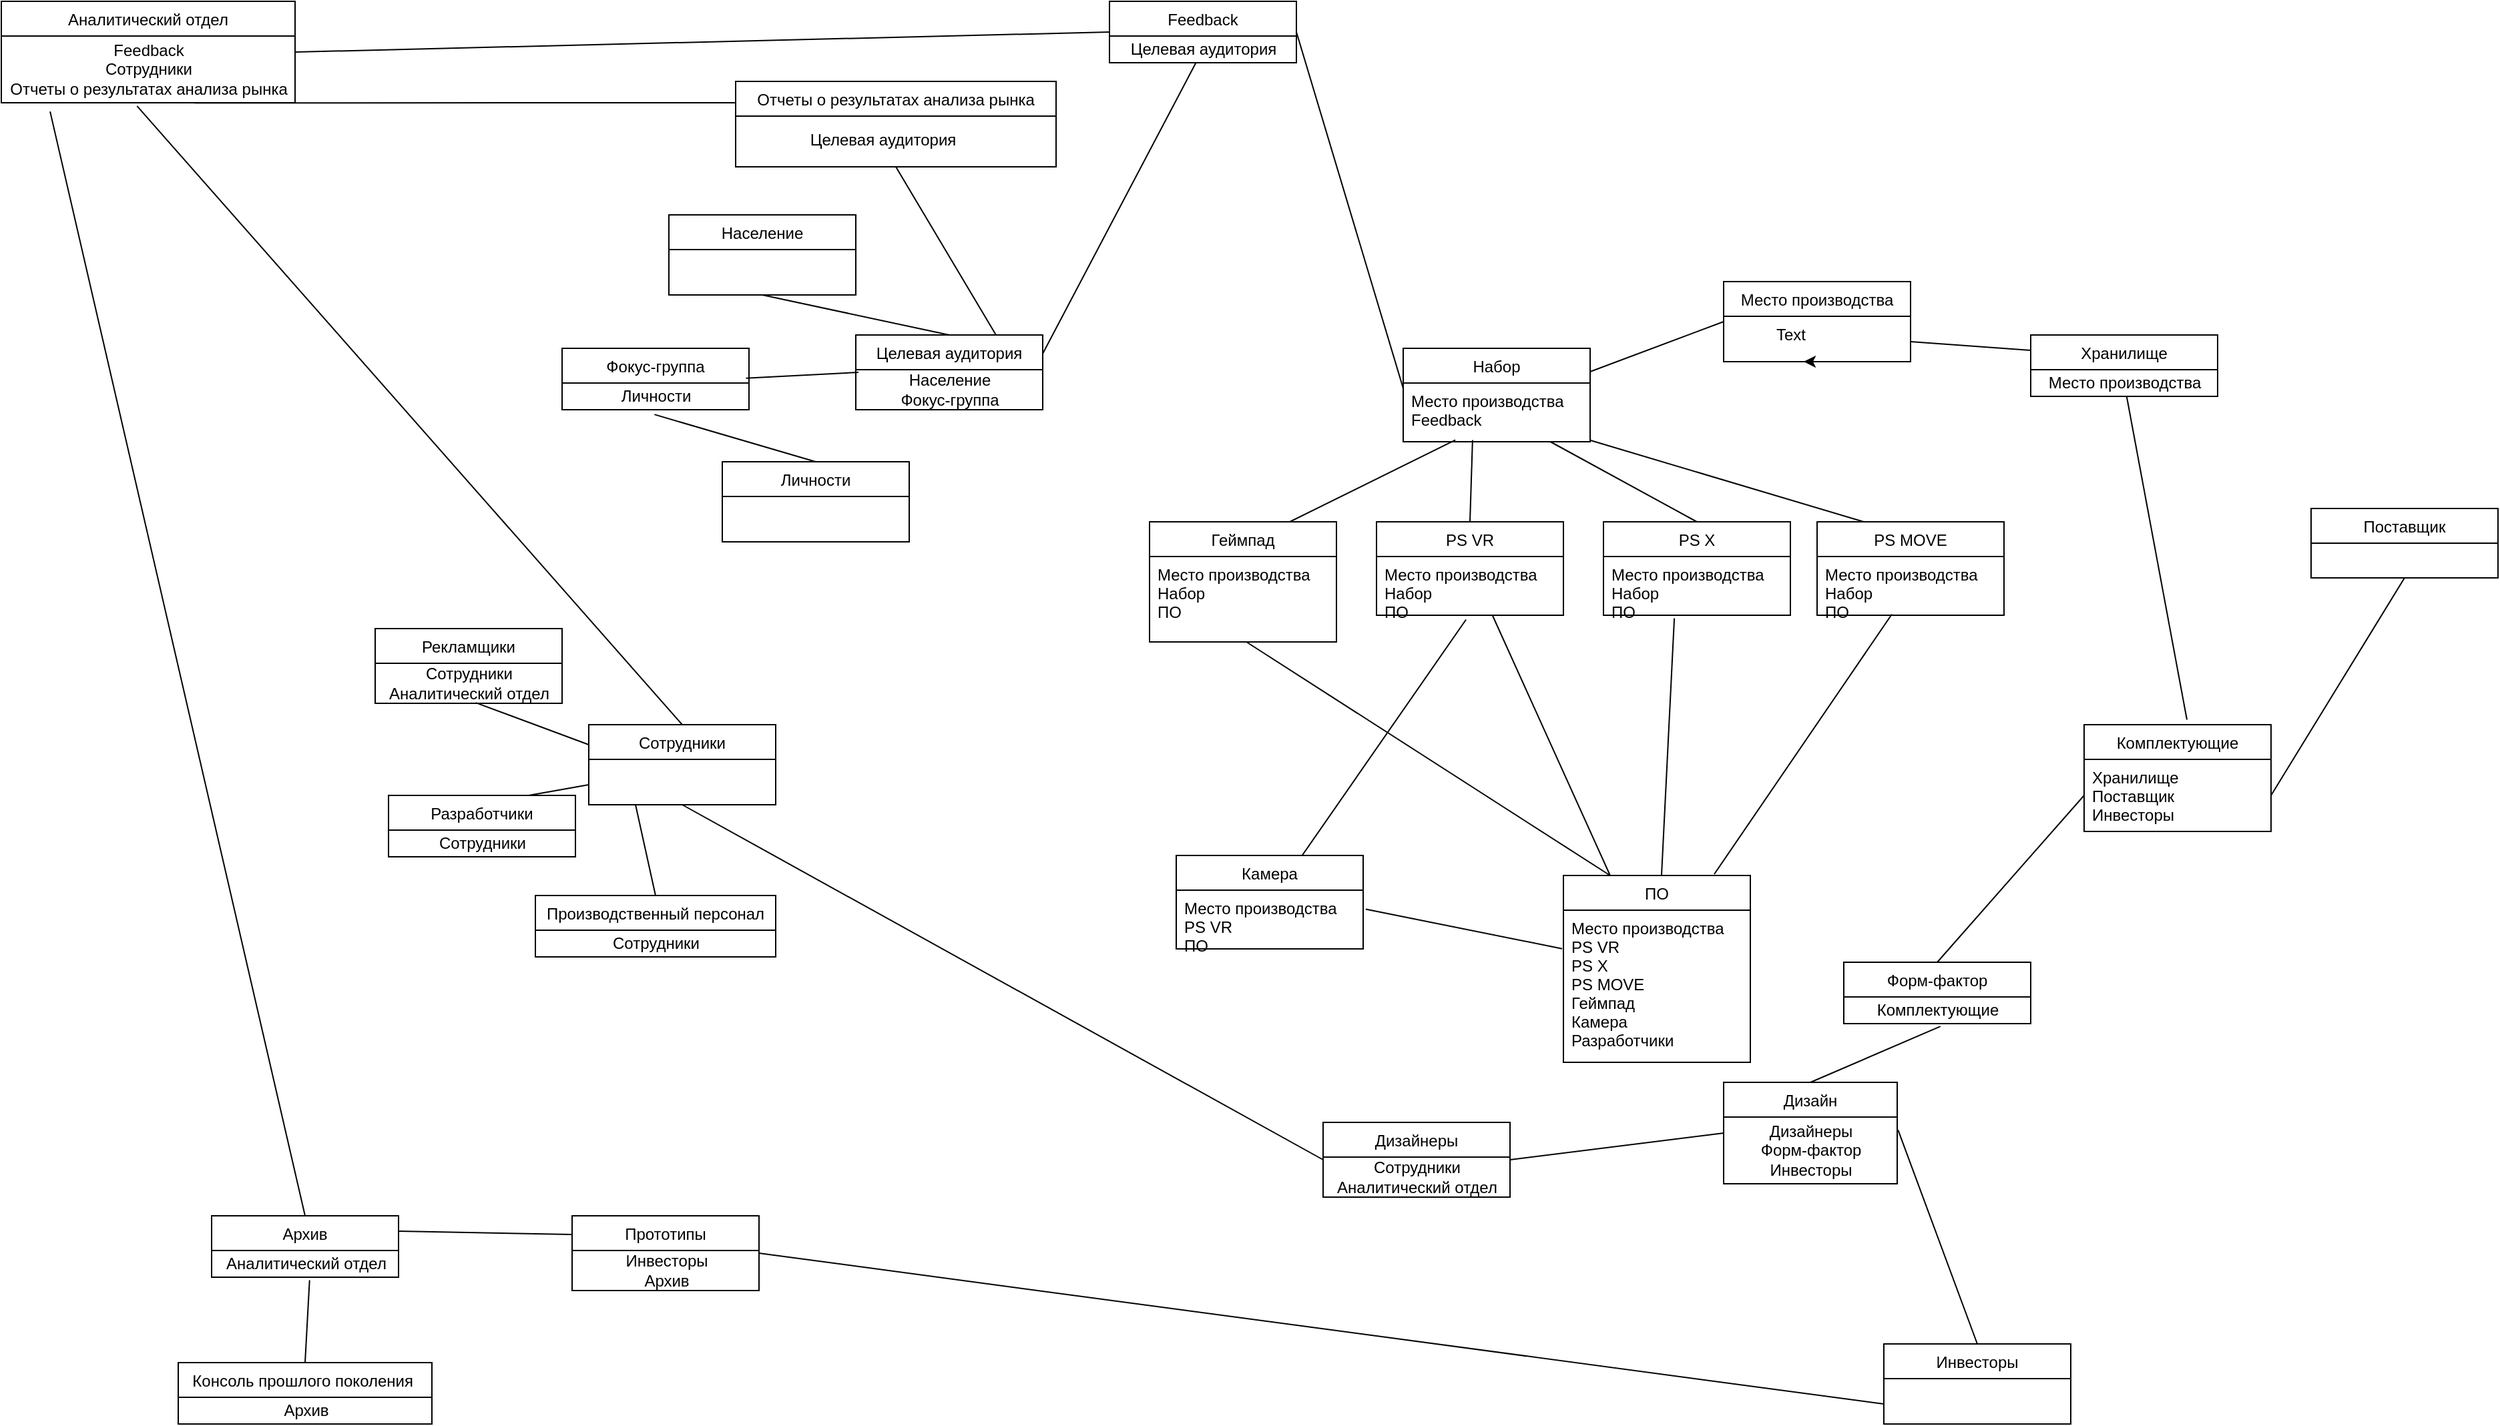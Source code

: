 <mxfile version="15.2.4" type="github">
  <diagram id="24gW2aaC1v7GGiUZ1pMK" name="Page-1">
    <mxGraphModel dx="4498" dy="2579" grid="1" gridSize="10" guides="1" tooltips="1" connect="1" arrows="1" fold="1" page="1" pageScale="1" pageWidth="827" pageHeight="1169" math="0" shadow="0">
      <root>
        <mxCell id="0" />
        <mxCell id="1" parent="0" />
        <mxCell id="wk1zh_JFjW3oBxZrR2lf-1" value="Набор" style="swimlane;fontStyle=0;childLayout=stackLayout;horizontal=1;startSize=26;fillColor=none;horizontalStack=0;resizeParent=1;resizeParentMax=0;resizeLast=0;collapsible=1;marginBottom=0;" parent="1" vertex="1">
          <mxGeometry x="200" y="100" width="140" height="70" as="geometry">
            <mxRectangle x="160" y="70" width="70" height="26" as="alternateBounds" />
          </mxGeometry>
        </mxCell>
        <mxCell id="wk1zh_JFjW3oBxZrR2lf-3" value="Место производства&#xa;Feedback" style="text;strokeColor=none;fillColor=none;align=left;verticalAlign=top;spacingLeft=4;spacingRight=4;overflow=hidden;rotatable=0;points=[[0,0.5],[1,0.5]];portConstraint=eastwest;" parent="wk1zh_JFjW3oBxZrR2lf-1" vertex="1">
          <mxGeometry y="26" width="140" height="44" as="geometry" />
        </mxCell>
        <mxCell id="wk1zh_JFjW3oBxZrR2lf-5" value="Геймпад" style="swimlane;fontStyle=0;childLayout=stackLayout;horizontal=1;startSize=26;fillColor=none;horizontalStack=0;resizeParent=1;resizeParentMax=0;resizeLast=0;collapsible=1;marginBottom=0;" parent="1" vertex="1">
          <mxGeometry x="10" y="230" width="140" height="90" as="geometry" />
        </mxCell>
        <mxCell id="wk1zh_JFjW3oBxZrR2lf-6" value="Место производства&#xa;Набор&#xa;ПО" style="text;strokeColor=none;fillColor=none;align=left;verticalAlign=top;spacingLeft=4;spacingRight=4;overflow=hidden;rotatable=0;points=[[0,0.5],[1,0.5]];portConstraint=eastwest;" parent="wk1zh_JFjW3oBxZrR2lf-5" vertex="1">
          <mxGeometry y="26" width="140" height="64" as="geometry" />
        </mxCell>
        <mxCell id="wk1zh_JFjW3oBxZrR2lf-7" value="PS VR" style="swimlane;fontStyle=0;childLayout=stackLayout;horizontal=1;startSize=26;fillColor=none;horizontalStack=0;resizeParent=1;resizeParentMax=0;resizeLast=0;collapsible=1;marginBottom=0;" parent="1" vertex="1">
          <mxGeometry x="180" y="230" width="140" height="70" as="geometry" />
        </mxCell>
        <mxCell id="wk1zh_JFjW3oBxZrR2lf-8" value="Место производства&#xa;Набор&#xa;ПО" style="text;strokeColor=none;fillColor=none;align=left;verticalAlign=top;spacingLeft=4;spacingRight=4;overflow=hidden;rotatable=0;points=[[0,0.5],[1,0.5]];portConstraint=eastwest;" parent="wk1zh_JFjW3oBxZrR2lf-7" vertex="1">
          <mxGeometry y="26" width="140" height="44" as="geometry" />
        </mxCell>
        <mxCell id="wk1zh_JFjW3oBxZrR2lf-9" value="PS X" style="swimlane;fontStyle=0;childLayout=stackLayout;horizontal=1;startSize=26;fillColor=none;horizontalStack=0;resizeParent=1;resizeParentMax=0;resizeLast=0;collapsible=1;marginBottom=0;" parent="1" vertex="1">
          <mxGeometry x="350" y="230" width="140" height="70" as="geometry" />
        </mxCell>
        <mxCell id="wk1zh_JFjW3oBxZrR2lf-10" value="Место производства&#xa;Набор&#xa;ПО" style="text;strokeColor=none;fillColor=none;align=left;verticalAlign=top;spacingLeft=4;spacingRight=4;overflow=hidden;rotatable=0;points=[[0,0.5],[1,0.5]];portConstraint=eastwest;" parent="wk1zh_JFjW3oBxZrR2lf-9" vertex="1">
          <mxGeometry y="26" width="140" height="44" as="geometry" />
        </mxCell>
        <mxCell id="wk1zh_JFjW3oBxZrR2lf-11" value="PS MOVE" style="swimlane;fontStyle=0;childLayout=stackLayout;horizontal=1;startSize=26;fillColor=none;horizontalStack=0;resizeParent=1;resizeParentMax=0;resizeLast=0;collapsible=1;marginBottom=0;" parent="1" vertex="1">
          <mxGeometry x="510" y="230" width="140" height="70" as="geometry" />
        </mxCell>
        <mxCell id="wk1zh_JFjW3oBxZrR2lf-12" value="Место производства&#xa;Набор&#xa;ПО" style="text;strokeColor=none;fillColor=none;align=left;verticalAlign=top;spacingLeft=4;spacingRight=4;overflow=hidden;rotatable=0;points=[[0,0.5],[1,0.5]];portConstraint=eastwest;" parent="wk1zh_JFjW3oBxZrR2lf-11" vertex="1">
          <mxGeometry y="26" width="140" height="44" as="geometry" />
        </mxCell>
        <mxCell id="wk1zh_JFjW3oBxZrR2lf-13" value="Камера" style="swimlane;fontStyle=0;childLayout=stackLayout;horizontal=1;startSize=26;fillColor=none;horizontalStack=0;resizeParent=1;resizeParentMax=0;resizeLast=0;collapsible=1;marginBottom=0;" parent="1" vertex="1">
          <mxGeometry x="30" y="480" width="140" height="70" as="geometry" />
        </mxCell>
        <mxCell id="wk1zh_JFjW3oBxZrR2lf-14" value="Место производства&#xa;PS VR&#xa;ПО" style="text;strokeColor=none;fillColor=none;align=left;verticalAlign=top;spacingLeft=4;spacingRight=4;overflow=hidden;rotatable=0;points=[[0,0.5],[1,0.5]];portConstraint=eastwest;" parent="wk1zh_JFjW3oBxZrR2lf-13" vertex="1">
          <mxGeometry y="26" width="140" height="44" as="geometry" />
        </mxCell>
        <mxCell id="wk1zh_JFjW3oBxZrR2lf-15" value="ПО" style="swimlane;fontStyle=0;childLayout=stackLayout;horizontal=1;startSize=26;fillColor=none;horizontalStack=0;resizeParent=1;resizeParentMax=0;resizeLast=0;collapsible=1;marginBottom=0;" parent="1" vertex="1">
          <mxGeometry x="320" y="495" width="140" height="140" as="geometry" />
        </mxCell>
        <mxCell id="wk1zh_JFjW3oBxZrR2lf-16" value="Место производства&#xa;PS VR&#xa;PS X&#xa;PS MOVE&#xa;Геймпад&#xa;Камера&#xa;Разработчики&#xa;" style="text;strokeColor=none;fillColor=none;align=left;verticalAlign=top;spacingLeft=4;spacingRight=4;overflow=hidden;rotatable=0;points=[[0,0.5],[1,0.5]];portConstraint=eastwest;" parent="wk1zh_JFjW3oBxZrR2lf-15" vertex="1">
          <mxGeometry y="26" width="140" height="114" as="geometry" />
        </mxCell>
        <mxCell id="wk1zh_JFjW3oBxZrR2lf-34" style="edgeStyle=orthogonalEdgeStyle;rounded=0;orthogonalLoop=1;jettySize=auto;html=1;exitX=0.5;exitY=1;exitDx=0;exitDy=0;" parent="1" source="wk1zh_JFjW3oBxZrR2lf-17" edge="1">
          <mxGeometry relative="1" as="geometry">
            <mxPoint x="500" y="110" as="targetPoint" />
          </mxGeometry>
        </mxCell>
        <mxCell id="wk1zh_JFjW3oBxZrR2lf-17" value="Место производства" style="swimlane;fontStyle=0;childLayout=stackLayout;horizontal=1;startSize=26;fillColor=none;horizontalStack=0;resizeParent=1;resizeParentMax=0;resizeLast=0;collapsible=1;marginBottom=0;" parent="1" vertex="1">
          <mxGeometry x="440" y="50" width="140" height="60" as="geometry" />
        </mxCell>
        <mxCell id="wk1zh_JFjW3oBxZrR2lf-20" value="Хранилище" style="swimlane;fontStyle=0;childLayout=stackLayout;horizontal=1;startSize=26;fillColor=none;horizontalStack=0;resizeParent=1;resizeParentMax=0;resizeLast=0;collapsible=1;marginBottom=0;" parent="1" vertex="1">
          <mxGeometry x="670" y="90" width="140" height="46" as="geometry" />
        </mxCell>
        <mxCell id="wk1zh_JFjW3oBxZrR2lf-21" value="Место производства" style="text;html=1;align=center;verticalAlign=middle;resizable=0;points=[];autosize=1;strokeColor=none;fillColor=none;" parent="wk1zh_JFjW3oBxZrR2lf-20" vertex="1">
          <mxGeometry y="26" width="140" height="20" as="geometry" />
        </mxCell>
        <mxCell id="wk1zh_JFjW3oBxZrR2lf-24" value="Комплектующие" style="swimlane;fontStyle=0;childLayout=stackLayout;horizontal=1;startSize=26;fillColor=none;horizontalStack=0;resizeParent=1;resizeParentMax=0;resizeLast=0;collapsible=1;marginBottom=0;" parent="1" vertex="1">
          <mxGeometry x="710" y="382" width="140" height="80" as="geometry" />
        </mxCell>
        <mxCell id="wk1zh_JFjW3oBxZrR2lf-25" value="Хранилище&#xa;Поставщик&#xa;Инвесторы" style="text;strokeColor=none;fillColor=none;align=left;verticalAlign=top;spacingLeft=4;spacingRight=4;overflow=hidden;rotatable=0;points=[[0,0.5],[1,0.5]];portConstraint=eastwest;" parent="wk1zh_JFjW3oBxZrR2lf-24" vertex="1">
          <mxGeometry y="26" width="140" height="54" as="geometry" />
        </mxCell>
        <mxCell id="wk1zh_JFjW3oBxZrR2lf-26" value="Поставщик" style="swimlane;fontStyle=0;childLayout=stackLayout;horizontal=1;startSize=26;fillColor=none;horizontalStack=0;resizeParent=1;resizeParentMax=0;resizeLast=0;collapsible=1;marginBottom=0;" parent="1" vertex="1">
          <mxGeometry x="880" y="220" width="140" height="52" as="geometry" />
        </mxCell>
        <mxCell id="wk1zh_JFjW3oBxZrR2lf-28" value="Форм-фактор" style="swimlane;fontStyle=0;childLayout=stackLayout;horizontal=1;startSize=26;fillColor=none;horizontalStack=0;resizeParent=1;resizeParentMax=0;resizeLast=0;collapsible=1;marginBottom=0;" parent="1" vertex="1">
          <mxGeometry x="530" y="560" width="140" height="46" as="geometry" />
        </mxCell>
        <mxCell id="Uil84AzYUFcc-cu5vtHI-4" value="Комплектующие" style="text;html=1;align=center;verticalAlign=middle;resizable=0;points=[];autosize=1;strokeColor=none;fillColor=none;" vertex="1" parent="wk1zh_JFjW3oBxZrR2lf-28">
          <mxGeometry y="26" width="140" height="20" as="geometry" />
        </mxCell>
        <mxCell id="wk1zh_JFjW3oBxZrR2lf-30" value="" style="endArrow=none;html=1;exitX=0.75;exitY=0;exitDx=0;exitDy=0;entryX=0.279;entryY=0.971;entryDx=0;entryDy=0;entryPerimeter=0;" parent="1" source="wk1zh_JFjW3oBxZrR2lf-5" target="wk1zh_JFjW3oBxZrR2lf-3" edge="1">
          <mxGeometry width="50" height="50" relative="1" as="geometry">
            <mxPoint x="270" y="430" as="sourcePoint" />
            <mxPoint x="320" y="380" as="targetPoint" />
          </mxGeometry>
        </mxCell>
        <mxCell id="wk1zh_JFjW3oBxZrR2lf-31" value="" style="endArrow=none;html=1;exitX=0.5;exitY=0;exitDx=0;exitDy=0;entryX=0.371;entryY=0.971;entryDx=0;entryDy=0;entryPerimeter=0;" parent="1" source="wk1zh_JFjW3oBxZrR2lf-7" target="wk1zh_JFjW3oBxZrR2lf-3" edge="1">
          <mxGeometry width="50" height="50" relative="1" as="geometry">
            <mxPoint x="125" y="240" as="sourcePoint" />
            <mxPoint x="249.06" y="181.246" as="targetPoint" />
          </mxGeometry>
        </mxCell>
        <mxCell id="wk1zh_JFjW3oBxZrR2lf-32" value="" style="endArrow=none;html=1;exitX=0.5;exitY=0;exitDx=0;exitDy=0;" parent="1" source="wk1zh_JFjW3oBxZrR2lf-9" target="wk1zh_JFjW3oBxZrR2lf-3" edge="1">
          <mxGeometry width="50" height="50" relative="1" as="geometry">
            <mxPoint x="135" y="250" as="sourcePoint" />
            <mxPoint x="259.06" y="191.246" as="targetPoint" />
          </mxGeometry>
        </mxCell>
        <mxCell id="wk1zh_JFjW3oBxZrR2lf-33" value="" style="endArrow=none;html=1;exitX=0.25;exitY=0;exitDx=0;exitDy=0;" parent="1" source="wk1zh_JFjW3oBxZrR2lf-11" target="wk1zh_JFjW3oBxZrR2lf-3" edge="1">
          <mxGeometry width="50" height="50" relative="1" as="geometry">
            <mxPoint x="145" y="260" as="sourcePoint" />
            <mxPoint x="269.06" y="201.246" as="targetPoint" />
          </mxGeometry>
        </mxCell>
        <mxCell id="wk1zh_JFjW3oBxZrR2lf-35" value="" style="endArrow=none;html=1;exitX=0.479;exitY=1.074;exitDx=0;exitDy=0;exitPerimeter=0;" parent="1" source="wk1zh_JFjW3oBxZrR2lf-8" target="wk1zh_JFjW3oBxZrR2lf-13" edge="1">
          <mxGeometry width="50" height="50" relative="1" as="geometry">
            <mxPoint x="155" y="270" as="sourcePoint" />
            <mxPoint x="279.06" y="211.246" as="targetPoint" />
          </mxGeometry>
        </mxCell>
        <mxCell id="wk1zh_JFjW3oBxZrR2lf-36" value="" style="endArrow=none;html=1;exitX=0.521;exitY=1.004;exitDx=0;exitDy=0;entryX=0.25;entryY=0;entryDx=0;entryDy=0;exitPerimeter=0;" parent="1" source="wk1zh_JFjW3oBxZrR2lf-6" target="wk1zh_JFjW3oBxZrR2lf-15" edge="1">
          <mxGeometry width="50" height="50" relative="1" as="geometry">
            <mxPoint x="165" y="280" as="sourcePoint" />
            <mxPoint x="289.06" y="221.246" as="targetPoint" />
          </mxGeometry>
        </mxCell>
        <mxCell id="wk1zh_JFjW3oBxZrR2lf-37" value="" style="endArrow=none;html=1;exitX=0.621;exitY=1.006;exitDx=0;exitDy=0;entryX=0.25;entryY=0;entryDx=0;entryDy=0;exitPerimeter=0;" parent="1" source="wk1zh_JFjW3oBxZrR2lf-8" target="wk1zh_JFjW3oBxZrR2lf-15" edge="1">
          <mxGeometry width="50" height="50" relative="1" as="geometry">
            <mxPoint x="175" y="290" as="sourcePoint" />
            <mxPoint x="299.06" y="231.246" as="targetPoint" />
          </mxGeometry>
        </mxCell>
        <mxCell id="wk1zh_JFjW3oBxZrR2lf-38" value="" style="endArrow=none;html=1;exitX=1.014;exitY=0.324;exitDx=0;exitDy=0;entryX=-0.007;entryY=0.253;entryDx=0;entryDy=0;entryPerimeter=0;exitPerimeter=0;" parent="1" source="wk1zh_JFjW3oBxZrR2lf-14" target="wk1zh_JFjW3oBxZrR2lf-16" edge="1">
          <mxGeometry width="50" height="50" relative="1" as="geometry">
            <mxPoint x="185" y="300" as="sourcePoint" />
            <mxPoint x="309.06" y="241.246" as="targetPoint" />
          </mxGeometry>
        </mxCell>
        <mxCell id="wk1zh_JFjW3oBxZrR2lf-39" value="" style="endArrow=none;html=1;entryX=0.379;entryY=1.051;entryDx=0;entryDy=0;entryPerimeter=0;" parent="1" source="wk1zh_JFjW3oBxZrR2lf-15" target="wk1zh_JFjW3oBxZrR2lf-10" edge="1">
          <mxGeometry width="50" height="50" relative="1" as="geometry">
            <mxPoint x="195" y="310" as="sourcePoint" />
            <mxPoint x="319.06" y="251.246" as="targetPoint" />
          </mxGeometry>
        </mxCell>
        <mxCell id="wk1zh_JFjW3oBxZrR2lf-40" value="" style="endArrow=none;html=1;exitX=0.807;exitY=-0.007;exitDx=0;exitDy=0;entryX=0.4;entryY=0.983;entryDx=0;entryDy=0;entryPerimeter=0;exitPerimeter=0;" parent="1" source="wk1zh_JFjW3oBxZrR2lf-15" target="wk1zh_JFjW3oBxZrR2lf-12" edge="1">
          <mxGeometry width="50" height="50" relative="1" as="geometry">
            <mxPoint x="205" y="320" as="sourcePoint" />
            <mxPoint x="329.06" y="261.246" as="targetPoint" />
          </mxGeometry>
        </mxCell>
        <mxCell id="wk1zh_JFjW3oBxZrR2lf-41" value="" style="endArrow=none;html=1;exitX=0;exitY=0.5;exitDx=0;exitDy=0;entryX=1;entryY=0.25;entryDx=0;entryDy=0;" parent="1" source="wk1zh_JFjW3oBxZrR2lf-17" target="wk1zh_JFjW3oBxZrR2lf-1" edge="1">
          <mxGeometry width="50" height="50" relative="1" as="geometry">
            <mxPoint x="215" y="330" as="sourcePoint" />
            <mxPoint x="339.06" y="271.246" as="targetPoint" />
          </mxGeometry>
        </mxCell>
        <mxCell id="wk1zh_JFjW3oBxZrR2lf-42" value="" style="endArrow=none;html=1;exitX=0;exitY=0.25;exitDx=0;exitDy=0;entryX=1;entryY=0.75;entryDx=0;entryDy=0;" parent="1" source="wk1zh_JFjW3oBxZrR2lf-20" target="wk1zh_JFjW3oBxZrR2lf-17" edge="1">
          <mxGeometry width="50" height="50" relative="1" as="geometry">
            <mxPoint x="225" y="340" as="sourcePoint" />
            <mxPoint x="349.06" y="281.246" as="targetPoint" />
          </mxGeometry>
        </mxCell>
        <mxCell id="wk1zh_JFjW3oBxZrR2lf-43" value="" style="endArrow=none;html=1;exitX=0.55;exitY=-0.047;exitDx=0;exitDy=0;exitPerimeter=0;" parent="1" source="wk1zh_JFjW3oBxZrR2lf-24" target="wk1zh_JFjW3oBxZrR2lf-21" edge="1">
          <mxGeometry width="50" height="50" relative="1" as="geometry">
            <mxPoint x="235" y="350" as="sourcePoint" />
            <mxPoint x="359.06" y="291.246" as="targetPoint" />
          </mxGeometry>
        </mxCell>
        <mxCell id="wk1zh_JFjW3oBxZrR2lf-44" value="" style="endArrow=none;html=1;entryX=1;entryY=0.5;entryDx=0;entryDy=0;exitX=0.5;exitY=1;exitDx=0;exitDy=0;" parent="1" source="wk1zh_JFjW3oBxZrR2lf-26" target="wk1zh_JFjW3oBxZrR2lf-25" edge="1">
          <mxGeometry width="50" height="50" relative="1" as="geometry">
            <mxPoint x="965" y="210" as="sourcePoint" />
            <mxPoint x="369.06" y="301.246" as="targetPoint" />
          </mxGeometry>
        </mxCell>
        <mxCell id="wk1zh_JFjW3oBxZrR2lf-45" value="Feedback" style="swimlane;fontStyle=0;childLayout=stackLayout;horizontal=1;startSize=26;fillColor=none;horizontalStack=0;resizeParent=1;resizeParentMax=0;resizeLast=0;collapsible=1;marginBottom=0;" parent="1" vertex="1">
          <mxGeometry x="-20" y="-160" width="140" height="46" as="geometry" />
        </mxCell>
        <mxCell id="Uil84AzYUFcc-cu5vtHI-38" value="Целевая аудитория" style="text;html=1;align=center;verticalAlign=middle;resizable=0;points=[];autosize=1;strokeColor=none;fillColor=none;" vertex="1" parent="wk1zh_JFjW3oBxZrR2lf-45">
          <mxGeometry y="26" width="140" height="20" as="geometry" />
        </mxCell>
        <mxCell id="wk1zh_JFjW3oBxZrR2lf-47" value="" style="endArrow=none;html=1;exitX=1;exitY=0.5;exitDx=0;exitDy=0;" parent="1" source="wk1zh_JFjW3oBxZrR2lf-45" edge="1">
          <mxGeometry width="50" height="50" relative="1" as="geometry">
            <mxPoint x="520" y="330" as="sourcePoint" />
            <mxPoint x="200" y="130" as="targetPoint" />
          </mxGeometry>
        </mxCell>
        <mxCell id="wk1zh_JFjW3oBxZrR2lf-50" value="" style="group" parent="1" vertex="1" connectable="0">
          <mxGeometry x="-850" y="-160" width="220" height="66" as="geometry" />
        </mxCell>
        <mxCell id="wk1zh_JFjW3oBxZrR2lf-48" value="Аналитический отдел" style="swimlane;fontStyle=0;childLayout=stackLayout;horizontal=1;startSize=26;fillColor=none;horizontalStack=0;resizeParent=1;resizeParentMax=0;resizeLast=0;collapsible=1;marginBottom=0;" parent="wk1zh_JFjW3oBxZrR2lf-50" vertex="1">
          <mxGeometry width="220" height="76" as="geometry" />
        </mxCell>
        <mxCell id="wk1zh_JFjW3oBxZrR2lf-49" value="Feedback&lt;br&gt;Сотрудники&lt;br&gt;Отчеты о результатах анализа рынка" style="text;html=1;align=center;verticalAlign=middle;resizable=0;points=[];autosize=1;strokeColor=none;fillColor=none;" parent="wk1zh_JFjW3oBxZrR2lf-48" vertex="1">
          <mxGeometry y="26" width="220" height="50" as="geometry" />
        </mxCell>
        <mxCell id="wk1zh_JFjW3oBxZrR2lf-51" value="" style="endArrow=none;html=1;exitX=1;exitY=0.5;exitDx=0;exitDy=0;entryX=0;entryY=0.5;entryDx=0;entryDy=0;" parent="1" source="wk1zh_JFjW3oBxZrR2lf-48" target="wk1zh_JFjW3oBxZrR2lf-45" edge="1">
          <mxGeometry width="50" height="50" relative="1" as="geometry">
            <mxPoint x="330" y="330" as="sourcePoint" />
            <mxPoint x="380" y="280" as="targetPoint" />
          </mxGeometry>
        </mxCell>
        <mxCell id="wk1zh_JFjW3oBxZrR2lf-52" value="" style="group" parent="1" vertex="1" connectable="0">
          <mxGeometry x="560" y="846" width="140" height="60" as="geometry" />
        </mxCell>
        <mxCell id="wk1zh_JFjW3oBxZrR2lf-53" value="Инвесторы" style="swimlane;fontStyle=0;childLayout=stackLayout;horizontal=1;startSize=26;fillColor=none;horizontalStack=0;resizeParent=1;resizeParentMax=0;resizeLast=0;collapsible=1;marginBottom=0;" parent="wk1zh_JFjW3oBxZrR2lf-52" vertex="1">
          <mxGeometry width="140" height="60" as="geometry" />
        </mxCell>
        <mxCell id="wk1zh_JFjW3oBxZrR2lf-55" value="" style="group" parent="1" vertex="1" connectable="0">
          <mxGeometry x="140" y="680" width="140" height="60" as="geometry" />
        </mxCell>
        <mxCell id="wk1zh_JFjW3oBxZrR2lf-56" value="Дизайнеры" style="swimlane;fontStyle=0;childLayout=stackLayout;horizontal=1;startSize=26;fillColor=none;horizontalStack=0;resizeParent=1;resizeParentMax=0;resizeLast=0;collapsible=1;marginBottom=0;" parent="wk1zh_JFjW3oBxZrR2lf-55" vertex="1">
          <mxGeometry width="140" height="56" as="geometry" />
        </mxCell>
        <mxCell id="Uil84AzYUFcc-cu5vtHI-12" value="Сотрудники&lt;br&gt;Аналитический отдел" style="text;html=1;align=center;verticalAlign=middle;resizable=0;points=[];autosize=1;strokeColor=none;fillColor=none;" vertex="1" parent="wk1zh_JFjW3oBxZrR2lf-56">
          <mxGeometry y="26" width="140" height="30" as="geometry" />
        </mxCell>
        <mxCell id="wk1zh_JFjW3oBxZrR2lf-57" value="" style="group" parent="1" vertex="1" connectable="0">
          <mxGeometry x="-422.5" y="750" width="140" height="60" as="geometry" />
        </mxCell>
        <mxCell id="wk1zh_JFjW3oBxZrR2lf-58" value="Прототипы" style="swimlane;fontStyle=0;childLayout=stackLayout;horizontal=1;startSize=26;fillColor=none;horizontalStack=0;resizeParent=1;resizeParentMax=0;resizeLast=0;collapsible=1;marginBottom=0;" parent="wk1zh_JFjW3oBxZrR2lf-57" vertex="1">
          <mxGeometry width="140" height="56" as="geometry" />
        </mxCell>
        <mxCell id="Uil84AzYUFcc-cu5vtHI-9" value="Инвесторы&lt;br&gt;Архив" style="text;html=1;align=center;verticalAlign=middle;resizable=0;points=[];autosize=1;strokeColor=none;fillColor=none;" vertex="1" parent="wk1zh_JFjW3oBxZrR2lf-58">
          <mxGeometry y="26" width="140" height="30" as="geometry" />
        </mxCell>
        <mxCell id="wk1zh_JFjW3oBxZrR2lf-60" value="" style="group" parent="1" vertex="1" connectable="0">
          <mxGeometry x="-410" y="382" width="140" height="60" as="geometry" />
        </mxCell>
        <mxCell id="wk1zh_JFjW3oBxZrR2lf-61" value="Сотрудники" style="swimlane;fontStyle=0;childLayout=stackLayout;horizontal=1;startSize=26;fillColor=none;horizontalStack=0;resizeParent=1;resizeParentMax=0;resizeLast=0;collapsible=1;marginBottom=0;" parent="wk1zh_JFjW3oBxZrR2lf-60" vertex="1">
          <mxGeometry width="140" height="60" as="geometry" />
        </mxCell>
        <mxCell id="Uil84AzYUFcc-cu5vtHI-5" value="" style="endArrow=none;html=1;exitX=0.5;exitY=0;exitDx=0;exitDy=0;entryX=0;entryY=0.5;entryDx=0;entryDy=0;" edge="1" parent="1" source="wk1zh_JFjW3oBxZrR2lf-28" target="wk1zh_JFjW3oBxZrR2lf-25">
          <mxGeometry width="50" height="50" relative="1" as="geometry">
            <mxPoint x="270" y="410" as="sourcePoint" />
            <mxPoint x="320" y="360" as="targetPoint" />
          </mxGeometry>
        </mxCell>
        <mxCell id="Uil84AzYUFcc-cu5vtHI-6" value="" style="group" vertex="1" connectable="0" parent="1">
          <mxGeometry x="440" y="650" width="140" height="90" as="geometry" />
        </mxCell>
        <mxCell id="wk1zh_JFjW3oBxZrR2lf-19" value="Дизайн" style="swimlane;fontStyle=0;childLayout=stackLayout;horizontal=1;startSize=26;fillColor=none;horizontalStack=0;resizeParent=1;resizeParentMax=0;resizeLast=0;collapsible=1;marginBottom=0;" parent="Uil84AzYUFcc-cu5vtHI-6" vertex="1">
          <mxGeometry width="130" height="76" as="geometry" />
        </mxCell>
        <mxCell id="Uil84AzYUFcc-cu5vtHI-3" value="Дизайнеры&lt;br&gt;Форм-фактор&lt;br&gt;Инвесторы" style="text;html=1;align=center;verticalAlign=middle;resizable=0;points=[];autosize=1;strokeColor=none;fillColor=none;" vertex="1" parent="wk1zh_JFjW3oBxZrR2lf-19">
          <mxGeometry y="26" width="130" height="50" as="geometry" />
        </mxCell>
        <mxCell id="Uil84AzYUFcc-cu5vtHI-7" value="" style="endArrow=none;html=1;entryX=0.517;entryY=1.103;entryDx=0;entryDy=0;entryPerimeter=0;exitX=0.5;exitY=0;exitDx=0;exitDy=0;" edge="1" parent="1" source="wk1zh_JFjW3oBxZrR2lf-19" target="Uil84AzYUFcc-cu5vtHI-4">
          <mxGeometry width="50" height="50" relative="1" as="geometry">
            <mxPoint x="270" y="410" as="sourcePoint" />
            <mxPoint x="320" y="360" as="targetPoint" />
          </mxGeometry>
        </mxCell>
        <mxCell id="Uil84AzYUFcc-cu5vtHI-8" value="" style="endArrow=none;html=1;entryX=0;entryY=0.5;entryDx=0;entryDy=0;exitX=1;exitY=0.5;exitDx=0;exitDy=0;" edge="1" parent="1" source="wk1zh_JFjW3oBxZrR2lf-56" target="wk1zh_JFjW3oBxZrR2lf-19">
          <mxGeometry width="50" height="50" relative="1" as="geometry">
            <mxPoint x="270" y="410" as="sourcePoint" />
            <mxPoint x="320" y="360" as="targetPoint" />
          </mxGeometry>
        </mxCell>
        <mxCell id="Uil84AzYUFcc-cu5vtHI-10" value="" style="endArrow=none;html=1;entryX=1;entryY=0.5;entryDx=0;entryDy=0;exitX=0;exitY=0.75;exitDx=0;exitDy=0;" edge="1" parent="1" source="wk1zh_JFjW3oBxZrR2lf-53" target="wk1zh_JFjW3oBxZrR2lf-58">
          <mxGeometry width="50" height="50" relative="1" as="geometry">
            <mxPoint x="270" y="400" as="sourcePoint" />
            <mxPoint x="320" y="350" as="targetPoint" />
          </mxGeometry>
        </mxCell>
        <mxCell id="Uil84AzYUFcc-cu5vtHI-11" value="" style="endArrow=none;html=1;entryX=0.5;entryY=0;entryDx=0;entryDy=0;exitX=1.005;exitY=0.194;exitDx=0;exitDy=0;exitPerimeter=0;" edge="1" parent="1" source="Uil84AzYUFcc-cu5vtHI-3" target="wk1zh_JFjW3oBxZrR2lf-53">
          <mxGeometry width="50" height="50" relative="1" as="geometry">
            <mxPoint x="270" y="400" as="sourcePoint" />
            <mxPoint x="320" y="350" as="targetPoint" />
          </mxGeometry>
        </mxCell>
        <mxCell id="Uil84AzYUFcc-cu5vtHI-13" value="" style="endArrow=none;html=1;entryX=0.462;entryY=1.049;entryDx=0;entryDy=0;entryPerimeter=0;exitX=0.5;exitY=0;exitDx=0;exitDy=0;" edge="1" parent="1" source="wk1zh_JFjW3oBxZrR2lf-61" target="wk1zh_JFjW3oBxZrR2lf-49">
          <mxGeometry width="50" height="50" relative="1" as="geometry">
            <mxPoint x="270" y="390" as="sourcePoint" />
            <mxPoint x="320" y="340" as="targetPoint" />
          </mxGeometry>
        </mxCell>
        <mxCell id="Uil84AzYUFcc-cu5vtHI-14" value="" style="endArrow=none;html=1;entryX=0.5;entryY=1;entryDx=0;entryDy=0;exitX=0;exitY=0.5;exitDx=0;exitDy=0;" edge="1" parent="1" source="wk1zh_JFjW3oBxZrR2lf-56" target="wk1zh_JFjW3oBxZrR2lf-61">
          <mxGeometry width="50" height="50" relative="1" as="geometry">
            <mxPoint x="270" y="390" as="sourcePoint" />
            <mxPoint x="320" y="340" as="targetPoint" />
          </mxGeometry>
        </mxCell>
        <mxCell id="Uil84AzYUFcc-cu5vtHI-15" value="" style="group" vertex="1" connectable="0" parent="1">
          <mxGeometry x="-560" y="435" width="140" height="60" as="geometry" />
        </mxCell>
        <mxCell id="Uil84AzYUFcc-cu5vtHI-16" value="Разработчики" style="swimlane;fontStyle=0;childLayout=stackLayout;horizontal=1;startSize=26;fillColor=none;horizontalStack=0;resizeParent=1;resizeParentMax=0;resizeLast=0;collapsible=1;marginBottom=0;" vertex="1" parent="Uil84AzYUFcc-cu5vtHI-15">
          <mxGeometry width="140" height="46" as="geometry" />
        </mxCell>
        <mxCell id="Uil84AzYUFcc-cu5vtHI-24" value="Сотрудники" style="text;html=1;align=center;verticalAlign=middle;resizable=0;points=[];autosize=1;strokeColor=none;fillColor=none;" vertex="1" parent="Uil84AzYUFcc-cu5vtHI-16">
          <mxGeometry y="26" width="140" height="20" as="geometry" />
        </mxCell>
        <mxCell id="Uil84AzYUFcc-cu5vtHI-17" value="" style="group" vertex="1" connectable="0" parent="1">
          <mxGeometry x="-450" y="510" width="180" height="60" as="geometry" />
        </mxCell>
        <mxCell id="Uil84AzYUFcc-cu5vtHI-18" value="Производственный персонал" style="swimlane;fontStyle=0;childLayout=stackLayout;horizontal=1;startSize=26;fillColor=none;horizontalStack=0;resizeParent=1;resizeParentMax=0;resizeLast=0;collapsible=1;marginBottom=0;" vertex="1" parent="Uil84AzYUFcc-cu5vtHI-17">
          <mxGeometry width="180" height="46" as="geometry" />
        </mxCell>
        <mxCell id="Uil84AzYUFcc-cu5vtHI-23" value="Сотрудники" style="text;html=1;align=center;verticalAlign=middle;resizable=0;points=[];autosize=1;strokeColor=none;fillColor=none;" vertex="1" parent="Uil84AzYUFcc-cu5vtHI-18">
          <mxGeometry y="26" width="180" height="20" as="geometry" />
        </mxCell>
        <mxCell id="Uil84AzYUFcc-cu5vtHI-20" value="Text" style="text;html=1;align=center;verticalAlign=middle;resizable=0;points=[];autosize=1;strokeColor=none;fillColor=none;" vertex="1" parent="1">
          <mxGeometry x="470" y="80" width="40" height="20" as="geometry" />
        </mxCell>
        <mxCell id="Uil84AzYUFcc-cu5vtHI-21" value="" style="group" vertex="1" connectable="0" parent="1">
          <mxGeometry x="-570" y="310" width="140" height="60" as="geometry" />
        </mxCell>
        <mxCell id="Uil84AzYUFcc-cu5vtHI-22" value="Рекламщики" style="swimlane;fontStyle=0;childLayout=stackLayout;horizontal=1;startSize=26;fillColor=none;horizontalStack=0;resizeParent=1;resizeParentMax=0;resizeLast=0;collapsible=1;marginBottom=0;" vertex="1" parent="Uil84AzYUFcc-cu5vtHI-21">
          <mxGeometry width="140" height="56" as="geometry" />
        </mxCell>
        <mxCell id="Uil84AzYUFcc-cu5vtHI-25" value="Сотрудники&lt;br&gt;Аналитический отдел" style="text;html=1;align=center;verticalAlign=middle;resizable=0;points=[];autosize=1;strokeColor=none;fillColor=none;" vertex="1" parent="Uil84AzYUFcc-cu5vtHI-22">
          <mxGeometry y="26" width="140" height="30" as="geometry" />
        </mxCell>
        <mxCell id="Uil84AzYUFcc-cu5vtHI-26" value="" style="endArrow=none;html=1;entryX=0.25;entryY=1;entryDx=0;entryDy=0;exitX=0.5;exitY=0;exitDx=0;exitDy=0;" edge="1" parent="1" source="Uil84AzYUFcc-cu5vtHI-18" target="wk1zh_JFjW3oBxZrR2lf-61">
          <mxGeometry width="50" height="50" relative="1" as="geometry">
            <mxPoint x="270" y="390" as="sourcePoint" />
            <mxPoint x="320" y="340" as="targetPoint" />
          </mxGeometry>
        </mxCell>
        <mxCell id="Uil84AzYUFcc-cu5vtHI-27" value="" style="endArrow=none;html=1;entryX=0;entryY=0.75;entryDx=0;entryDy=0;exitX=0.75;exitY=0;exitDx=0;exitDy=0;" edge="1" parent="1" source="Uil84AzYUFcc-cu5vtHI-16" target="wk1zh_JFjW3oBxZrR2lf-61">
          <mxGeometry width="50" height="50" relative="1" as="geometry">
            <mxPoint x="270" y="390" as="sourcePoint" />
            <mxPoint x="320" y="340" as="targetPoint" />
          </mxGeometry>
        </mxCell>
        <mxCell id="Uil84AzYUFcc-cu5vtHI-28" value="" style="endArrow=none;html=1;entryX=0.538;entryY=0.985;entryDx=0;entryDy=0;entryPerimeter=0;exitX=0;exitY=0.25;exitDx=0;exitDy=0;" edge="1" parent="1" source="wk1zh_JFjW3oBxZrR2lf-61" target="Uil84AzYUFcc-cu5vtHI-25">
          <mxGeometry width="50" height="50" relative="1" as="geometry">
            <mxPoint x="270" y="390" as="sourcePoint" />
            <mxPoint x="320" y="340" as="targetPoint" />
          </mxGeometry>
        </mxCell>
        <mxCell id="Uil84AzYUFcc-cu5vtHI-31" value="" style="group" vertex="1" connectable="0" parent="1">
          <mxGeometry x="-350" width="140" height="60" as="geometry" />
        </mxCell>
        <mxCell id="Uil84AzYUFcc-cu5vtHI-32" value="Население" style="swimlane;fontStyle=0;childLayout=stackLayout;horizontal=1;startSize=26;fillColor=none;horizontalStack=0;resizeParent=1;resizeParentMax=0;resizeLast=0;collapsible=1;marginBottom=0;" vertex="1" parent="Uil84AzYUFcc-cu5vtHI-31">
          <mxGeometry width="140" height="60" as="geometry" />
        </mxCell>
        <mxCell id="Uil84AzYUFcc-cu5vtHI-34" value="" style="endArrow=none;html=1;entryX=0.5;entryY=1;entryDx=0;entryDy=0;exitX=0.5;exitY=0;exitDx=0;exitDy=0;" edge="1" parent="1" source="Uil84AzYUFcc-cu5vtHI-30" target="Uil84AzYUFcc-cu5vtHI-32">
          <mxGeometry width="50" height="50" relative="1" as="geometry">
            <mxPoint x="180" y="216" as="sourcePoint" />
            <mxPoint x="230" y="166" as="targetPoint" />
          </mxGeometry>
        </mxCell>
        <mxCell id="Uil84AzYUFcc-cu5vtHI-30" value="Целевая аудитория" style="swimlane;fontStyle=0;childLayout=stackLayout;horizontal=1;startSize=26;fillColor=none;horizontalStack=0;resizeParent=1;resizeParentMax=0;resizeLast=0;collapsible=1;marginBottom=0;" vertex="1" parent="1">
          <mxGeometry x="-210" y="90" width="140" height="56" as="geometry" />
        </mxCell>
        <mxCell id="Uil84AzYUFcc-cu5vtHI-49" value="Население&lt;br&gt;Фокус-группа" style="text;html=1;align=center;verticalAlign=middle;resizable=0;points=[];autosize=1;strokeColor=none;fillColor=none;" vertex="1" parent="Uil84AzYUFcc-cu5vtHI-30">
          <mxGeometry y="26" width="140" height="30" as="geometry" />
        </mxCell>
        <mxCell id="Uil84AzYUFcc-cu5vtHI-39" value="" style="group" vertex="1" connectable="0" parent="1">
          <mxGeometry x="-300" y="-100" width="240" height="64" as="geometry" />
        </mxCell>
        <mxCell id="Uil84AzYUFcc-cu5vtHI-35" value="" style="group" vertex="1" connectable="0" parent="Uil84AzYUFcc-cu5vtHI-39">
          <mxGeometry width="240" height="64" as="geometry" />
        </mxCell>
        <mxCell id="Uil84AzYUFcc-cu5vtHI-36" value="Отчеты о результатах анализа рынка" style="swimlane;fontStyle=0;childLayout=stackLayout;horizontal=1;startSize=26;fillColor=none;horizontalStack=0;resizeParent=1;resizeParentMax=0;resizeLast=0;collapsible=1;marginBottom=0;" vertex="1" parent="Uil84AzYUFcc-cu5vtHI-35">
          <mxGeometry width="240" height="64" as="geometry" />
        </mxCell>
        <mxCell id="Uil84AzYUFcc-cu5vtHI-37" value="Целевая аудитория" style="text;html=1;align=center;verticalAlign=middle;resizable=0;points=[];autosize=1;strokeColor=none;fillColor=none;" vertex="1" parent="Uil84AzYUFcc-cu5vtHI-39">
          <mxGeometry x="50" y="34" width="120" height="20" as="geometry" />
        </mxCell>
        <mxCell id="Uil84AzYUFcc-cu5vtHI-40" value="" style="endArrow=none;html=1;exitX=1;exitY=0.25;exitDx=0;exitDy=0;" edge="1" parent="1" source="Uil84AzYUFcc-cu5vtHI-30" target="Uil84AzYUFcc-cu5vtHI-38">
          <mxGeometry width="50" height="50" relative="1" as="geometry">
            <mxPoint x="-150" y="66" as="sourcePoint" />
            <mxPoint x="-100" y="16" as="targetPoint" />
          </mxGeometry>
        </mxCell>
        <mxCell id="Uil84AzYUFcc-cu5vtHI-41" value="" style="endArrow=none;html=1;exitX=0.75;exitY=0;exitDx=0;exitDy=0;entryX=0.5;entryY=1;entryDx=0;entryDy=0;" edge="1" parent="1" source="Uil84AzYUFcc-cu5vtHI-30" target="Uil84AzYUFcc-cu5vtHI-36">
          <mxGeometry width="50" height="50" relative="1" as="geometry">
            <mxPoint x="210" y="-20" as="sourcePoint" />
            <mxPoint x="260" y="-70" as="targetPoint" />
          </mxGeometry>
        </mxCell>
        <mxCell id="Uil84AzYUFcc-cu5vtHI-42" value="" style="endArrow=none;html=1;entryX=0.658;entryY=1.002;entryDx=0;entryDy=0;entryPerimeter=0;exitX=0;exitY=0.25;exitDx=0;exitDy=0;" edge="1" parent="1" source="Uil84AzYUFcc-cu5vtHI-36" target="wk1zh_JFjW3oBxZrR2lf-49">
          <mxGeometry width="50" height="50" relative="1" as="geometry">
            <mxPoint x="270" y="30" as="sourcePoint" />
            <mxPoint x="320" y="-20" as="targetPoint" />
          </mxGeometry>
        </mxCell>
        <mxCell id="Uil84AzYUFcc-cu5vtHI-43" value="" style="group" vertex="1" connectable="0" parent="1">
          <mxGeometry x="-430" y="100" width="140" height="60" as="geometry" />
        </mxCell>
        <mxCell id="Uil84AzYUFcc-cu5vtHI-44" value="Фокус-группа" style="swimlane;fontStyle=0;childLayout=stackLayout;horizontal=1;startSize=26;fillColor=none;horizontalStack=0;resizeParent=1;resizeParentMax=0;resizeLast=0;collapsible=1;marginBottom=0;" vertex="1" parent="Uil84AzYUFcc-cu5vtHI-43">
          <mxGeometry width="140" height="46" as="geometry" />
        </mxCell>
        <mxCell id="Uil84AzYUFcc-cu5vtHI-48" value="Личности" style="text;html=1;align=center;verticalAlign=middle;resizable=0;points=[];autosize=1;strokeColor=none;fillColor=none;" vertex="1" parent="Uil84AzYUFcc-cu5vtHI-44">
          <mxGeometry y="26" width="140" height="20" as="geometry" />
        </mxCell>
        <mxCell id="Uil84AzYUFcc-cu5vtHI-45" value="" style="group" vertex="1" connectable="0" parent="1">
          <mxGeometry x="-310" y="185" width="140" height="60" as="geometry" />
        </mxCell>
        <mxCell id="Uil84AzYUFcc-cu5vtHI-46" value="Личности" style="swimlane;fontStyle=0;childLayout=stackLayout;horizontal=1;startSize=26;fillColor=none;horizontalStack=0;resizeParent=1;resizeParentMax=0;resizeLast=0;collapsible=1;marginBottom=0;" vertex="1" parent="Uil84AzYUFcc-cu5vtHI-45">
          <mxGeometry width="140" height="60" as="geometry" />
        </mxCell>
        <mxCell id="Uil84AzYUFcc-cu5vtHI-50" value="" style="endArrow=none;html=1;entryX=0.494;entryY=1.179;entryDx=0;entryDy=0;entryPerimeter=0;exitX=0.5;exitY=0;exitDx=0;exitDy=0;" edge="1" parent="1" source="Uil84AzYUFcc-cu5vtHI-46" target="Uil84AzYUFcc-cu5vtHI-48">
          <mxGeometry width="50" height="50" relative="1" as="geometry">
            <mxPoint x="-20" y="280" as="sourcePoint" />
            <mxPoint x="30" y="230" as="targetPoint" />
          </mxGeometry>
        </mxCell>
        <mxCell id="Uil84AzYUFcc-cu5vtHI-51" value="" style="endArrow=none;html=1;exitX=0.984;exitY=-0.179;exitDx=0;exitDy=0;exitPerimeter=0;entryX=0.014;entryY=0.067;entryDx=0;entryDy=0;entryPerimeter=0;" edge="1" parent="1" source="Uil84AzYUFcc-cu5vtHI-48" target="Uil84AzYUFcc-cu5vtHI-49">
          <mxGeometry width="50" height="50" relative="1" as="geometry">
            <mxPoint x="-20" y="280" as="sourcePoint" />
            <mxPoint x="30" y="230" as="targetPoint" />
          </mxGeometry>
        </mxCell>
        <mxCell id="Uil84AzYUFcc-cu5vtHI-53" value="Консоль прошлого поколения " style="swimlane;fontStyle=0;childLayout=stackLayout;horizontal=1;startSize=26;fillColor=none;horizontalStack=0;resizeParent=1;resizeParentMax=0;resizeLast=0;collapsible=1;marginBottom=0;" vertex="1" parent="1">
          <mxGeometry x="-717.5" y="860" width="190" height="46" as="geometry" />
        </mxCell>
        <mxCell id="Uil84AzYUFcc-cu5vtHI-57" value="Архив" style="text;html=1;align=center;verticalAlign=middle;resizable=0;points=[];autosize=1;strokeColor=none;fillColor=none;" vertex="1" parent="Uil84AzYUFcc-cu5vtHI-53">
          <mxGeometry y="26" width="190" height="20" as="geometry" />
        </mxCell>
        <mxCell id="Uil84AzYUFcc-cu5vtHI-54" value="" style="group" vertex="1" connectable="0" parent="1">
          <mxGeometry x="-692.5" y="750" width="140" height="60" as="geometry" />
        </mxCell>
        <mxCell id="Uil84AzYUFcc-cu5vtHI-55" value="Архив" style="swimlane;fontStyle=0;childLayout=stackLayout;horizontal=1;startSize=26;fillColor=none;horizontalStack=0;resizeParent=1;resizeParentMax=0;resizeLast=0;collapsible=1;marginBottom=0;" vertex="1" parent="Uil84AzYUFcc-cu5vtHI-54">
          <mxGeometry width="140" height="46" as="geometry" />
        </mxCell>
        <mxCell id="Uil84AzYUFcc-cu5vtHI-58" value="Аналитический отдел" style="text;html=1;align=center;verticalAlign=middle;resizable=0;points=[];autosize=1;strokeColor=none;fillColor=none;" vertex="1" parent="Uil84AzYUFcc-cu5vtHI-55">
          <mxGeometry y="26" width="140" height="20" as="geometry" />
        </mxCell>
        <mxCell id="Uil84AzYUFcc-cu5vtHI-59" value="" style="endArrow=none;html=1;entryX=0;entryY=0.25;entryDx=0;entryDy=0;exitX=1;exitY=0.25;exitDx=0;exitDy=0;" edge="1" parent="1" source="Uil84AzYUFcc-cu5vtHI-55" target="wk1zh_JFjW3oBxZrR2lf-58">
          <mxGeometry width="50" height="50" relative="1" as="geometry">
            <mxPoint x="-1182.5" y="410" as="sourcePoint" />
            <mxPoint x="-1132.5" y="360" as="targetPoint" />
          </mxGeometry>
        </mxCell>
        <mxCell id="Uil84AzYUFcc-cu5vtHI-60" value="" style="endArrow=none;html=1;entryX=0.524;entryY=1.114;entryDx=0;entryDy=0;entryPerimeter=0;exitX=0.5;exitY=0;exitDx=0;exitDy=0;" edge="1" parent="1" source="Uil84AzYUFcc-cu5vtHI-53" target="Uil84AzYUFcc-cu5vtHI-58">
          <mxGeometry width="50" height="50" relative="1" as="geometry">
            <mxPoint x="-1182.5" y="410" as="sourcePoint" />
            <mxPoint x="-1132.5" y="360" as="targetPoint" />
          </mxGeometry>
        </mxCell>
        <mxCell id="Uil84AzYUFcc-cu5vtHI-62" value="" style="endArrow=none;html=1;entryX=0.166;entryY=1.131;entryDx=0;entryDy=0;entryPerimeter=0;exitX=0.5;exitY=0;exitDx=0;exitDy=0;" edge="1" parent="1" source="Uil84AzYUFcc-cu5vtHI-55" target="wk1zh_JFjW3oBxZrR2lf-49">
          <mxGeometry width="50" height="50" relative="1" as="geometry">
            <mxPoint x="-1010" y="400" as="sourcePoint" />
            <mxPoint x="-960" y="350" as="targetPoint" />
          </mxGeometry>
        </mxCell>
      </root>
    </mxGraphModel>
  </diagram>
</mxfile>
